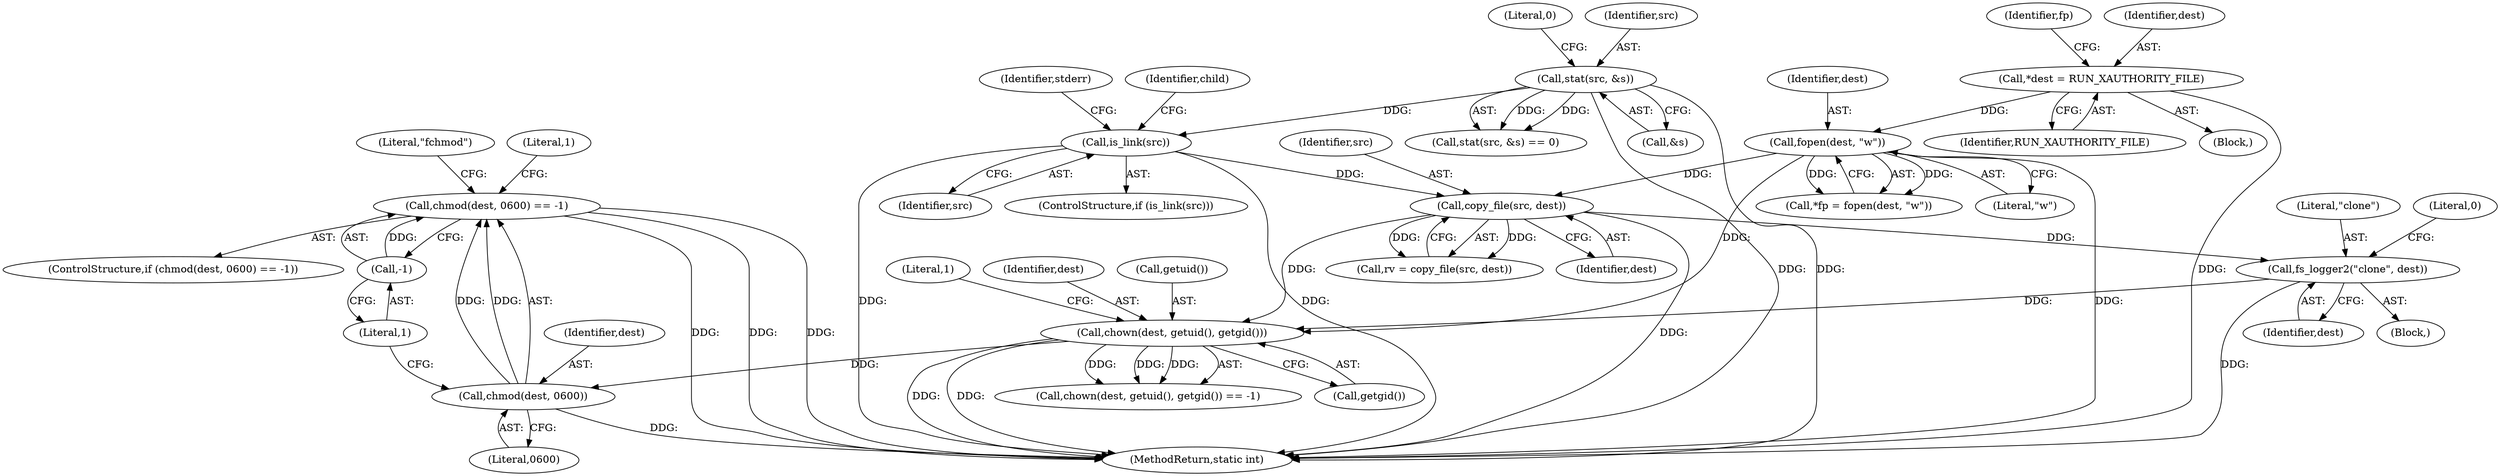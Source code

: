 digraph "0_firejail_903fd8a0789ca3cc3c21d84cd0282481515592ef_3@API" {
"1000210" [label="(Call,chmod(dest, 0600) == -1)"];
"1000211" [label="(Call,chmod(dest, 0600))"];
"1000201" [label="(Call,chown(dest, getuid(), getgid()))"];
"1000180" [label="(Call,copy_file(src, dest))"];
"1000152" [label="(Call,is_link(src))"];
"1000145" [label="(Call,stat(src, &s))"];
"1000113" [label="(Call,fopen(dest, \"w\"))"];
"1000107" [label="(Call,*dest = RUN_XAUTHORITY_FILE)"];
"1000190" [label="(Call,fs_logger2(\"clone\", dest))"];
"1000214" [label="(Call,-1)"];
"1000202" [label="(Identifier,dest)"];
"1000182" [label="(Identifier,dest)"];
"1000212" [label="(Identifier,dest)"];
"1000113" [label="(Call,fopen(dest, \"w\"))"];
"1000162" [label="(Identifier,child)"];
"1000178" [label="(Call,rv = copy_file(src, dest))"];
"1000112" [label="(Identifier,fp)"];
"1000210" [label="(Call,chmod(dest, 0600) == -1)"];
"1000153" [label="(Identifier,src)"];
"1000107" [label="(Call,*dest = RUN_XAUTHORITY_FILE)"];
"1000151" [label="(ControlStructure,if (is_link(src)))"];
"1000147" [label="(Call,&s)"];
"1000214" [label="(Call,-1)"];
"1000194" [label="(Literal,0)"];
"1000189" [label="(Block,)"];
"1000213" [label="(Literal,0600)"];
"1000215" [label="(Literal,1)"];
"1000109" [label="(Identifier,RUN_XAUTHORITY_FILE)"];
"1000191" [label="(Literal,\"clone\")"];
"1000219" [label="(Literal,1)"];
"1000222" [label="(MethodReturn,static int)"];
"1000190" [label="(Call,fs_logger2(\"clone\", dest))"];
"1000203" [label="(Call,getuid())"];
"1000152" [label="(Call,is_link(src))"];
"1000111" [label="(Call,*fp = fopen(dest, \"w\"))"];
"1000115" [label="(Literal,\"w\")"];
"1000211" [label="(Call,chmod(dest, 0600))"];
"1000204" [label="(Call,getgid())"];
"1000149" [label="(Literal,0)"];
"1000145" [label="(Call,stat(src, &s))"];
"1000156" [label="(Identifier,stderr)"];
"1000192" [label="(Identifier,dest)"];
"1000217" [label="(Literal,\"fchmod\")"];
"1000180" [label="(Call,copy_file(src, dest))"];
"1000144" [label="(Call,stat(src, &s) == 0)"];
"1000114" [label="(Identifier,dest)"];
"1000103" [label="(Block,)"];
"1000201" [label="(Call,chown(dest, getuid(), getgid()))"];
"1000200" [label="(Call,chown(dest, getuid(), getgid()) == -1)"];
"1000146" [label="(Identifier,src)"];
"1000108" [label="(Identifier,dest)"];
"1000206" [label="(Literal,1)"];
"1000181" [label="(Identifier,src)"];
"1000209" [label="(ControlStructure,if (chmod(dest, 0600) == -1))"];
"1000210" -> "1000209"  [label="AST: "];
"1000210" -> "1000214"  [label="CFG: "];
"1000211" -> "1000210"  [label="AST: "];
"1000214" -> "1000210"  [label="AST: "];
"1000217" -> "1000210"  [label="CFG: "];
"1000219" -> "1000210"  [label="CFG: "];
"1000210" -> "1000222"  [label="DDG: "];
"1000210" -> "1000222"  [label="DDG: "];
"1000210" -> "1000222"  [label="DDG: "];
"1000211" -> "1000210"  [label="DDG: "];
"1000211" -> "1000210"  [label="DDG: "];
"1000214" -> "1000210"  [label="DDG: "];
"1000211" -> "1000213"  [label="CFG: "];
"1000212" -> "1000211"  [label="AST: "];
"1000213" -> "1000211"  [label="AST: "];
"1000215" -> "1000211"  [label="CFG: "];
"1000211" -> "1000222"  [label="DDG: "];
"1000201" -> "1000211"  [label="DDG: "];
"1000201" -> "1000200"  [label="AST: "];
"1000201" -> "1000204"  [label="CFG: "];
"1000202" -> "1000201"  [label="AST: "];
"1000203" -> "1000201"  [label="AST: "];
"1000204" -> "1000201"  [label="AST: "];
"1000206" -> "1000201"  [label="CFG: "];
"1000201" -> "1000222"  [label="DDG: "];
"1000201" -> "1000222"  [label="DDG: "];
"1000201" -> "1000200"  [label="DDG: "];
"1000201" -> "1000200"  [label="DDG: "];
"1000201" -> "1000200"  [label="DDG: "];
"1000180" -> "1000201"  [label="DDG: "];
"1000113" -> "1000201"  [label="DDG: "];
"1000190" -> "1000201"  [label="DDG: "];
"1000180" -> "1000178"  [label="AST: "];
"1000180" -> "1000182"  [label="CFG: "];
"1000181" -> "1000180"  [label="AST: "];
"1000182" -> "1000180"  [label="AST: "];
"1000178" -> "1000180"  [label="CFG: "];
"1000180" -> "1000222"  [label="DDG: "];
"1000180" -> "1000178"  [label="DDG: "];
"1000180" -> "1000178"  [label="DDG: "];
"1000152" -> "1000180"  [label="DDG: "];
"1000113" -> "1000180"  [label="DDG: "];
"1000180" -> "1000190"  [label="DDG: "];
"1000152" -> "1000151"  [label="AST: "];
"1000152" -> "1000153"  [label="CFG: "];
"1000153" -> "1000152"  [label="AST: "];
"1000156" -> "1000152"  [label="CFG: "];
"1000162" -> "1000152"  [label="CFG: "];
"1000152" -> "1000222"  [label="DDG: "];
"1000152" -> "1000222"  [label="DDG: "];
"1000145" -> "1000152"  [label="DDG: "];
"1000145" -> "1000144"  [label="AST: "];
"1000145" -> "1000147"  [label="CFG: "];
"1000146" -> "1000145"  [label="AST: "];
"1000147" -> "1000145"  [label="AST: "];
"1000149" -> "1000145"  [label="CFG: "];
"1000145" -> "1000222"  [label="DDG: "];
"1000145" -> "1000222"  [label="DDG: "];
"1000145" -> "1000144"  [label="DDG: "];
"1000145" -> "1000144"  [label="DDG: "];
"1000113" -> "1000111"  [label="AST: "];
"1000113" -> "1000115"  [label="CFG: "];
"1000114" -> "1000113"  [label="AST: "];
"1000115" -> "1000113"  [label="AST: "];
"1000111" -> "1000113"  [label="CFG: "];
"1000113" -> "1000222"  [label="DDG: "];
"1000113" -> "1000111"  [label="DDG: "];
"1000113" -> "1000111"  [label="DDG: "];
"1000107" -> "1000113"  [label="DDG: "];
"1000107" -> "1000103"  [label="AST: "];
"1000107" -> "1000109"  [label="CFG: "];
"1000108" -> "1000107"  [label="AST: "];
"1000109" -> "1000107"  [label="AST: "];
"1000112" -> "1000107"  [label="CFG: "];
"1000107" -> "1000222"  [label="DDG: "];
"1000190" -> "1000189"  [label="AST: "];
"1000190" -> "1000192"  [label="CFG: "];
"1000191" -> "1000190"  [label="AST: "];
"1000192" -> "1000190"  [label="AST: "];
"1000194" -> "1000190"  [label="CFG: "];
"1000190" -> "1000222"  [label="DDG: "];
"1000214" -> "1000215"  [label="CFG: "];
"1000215" -> "1000214"  [label="AST: "];
}

